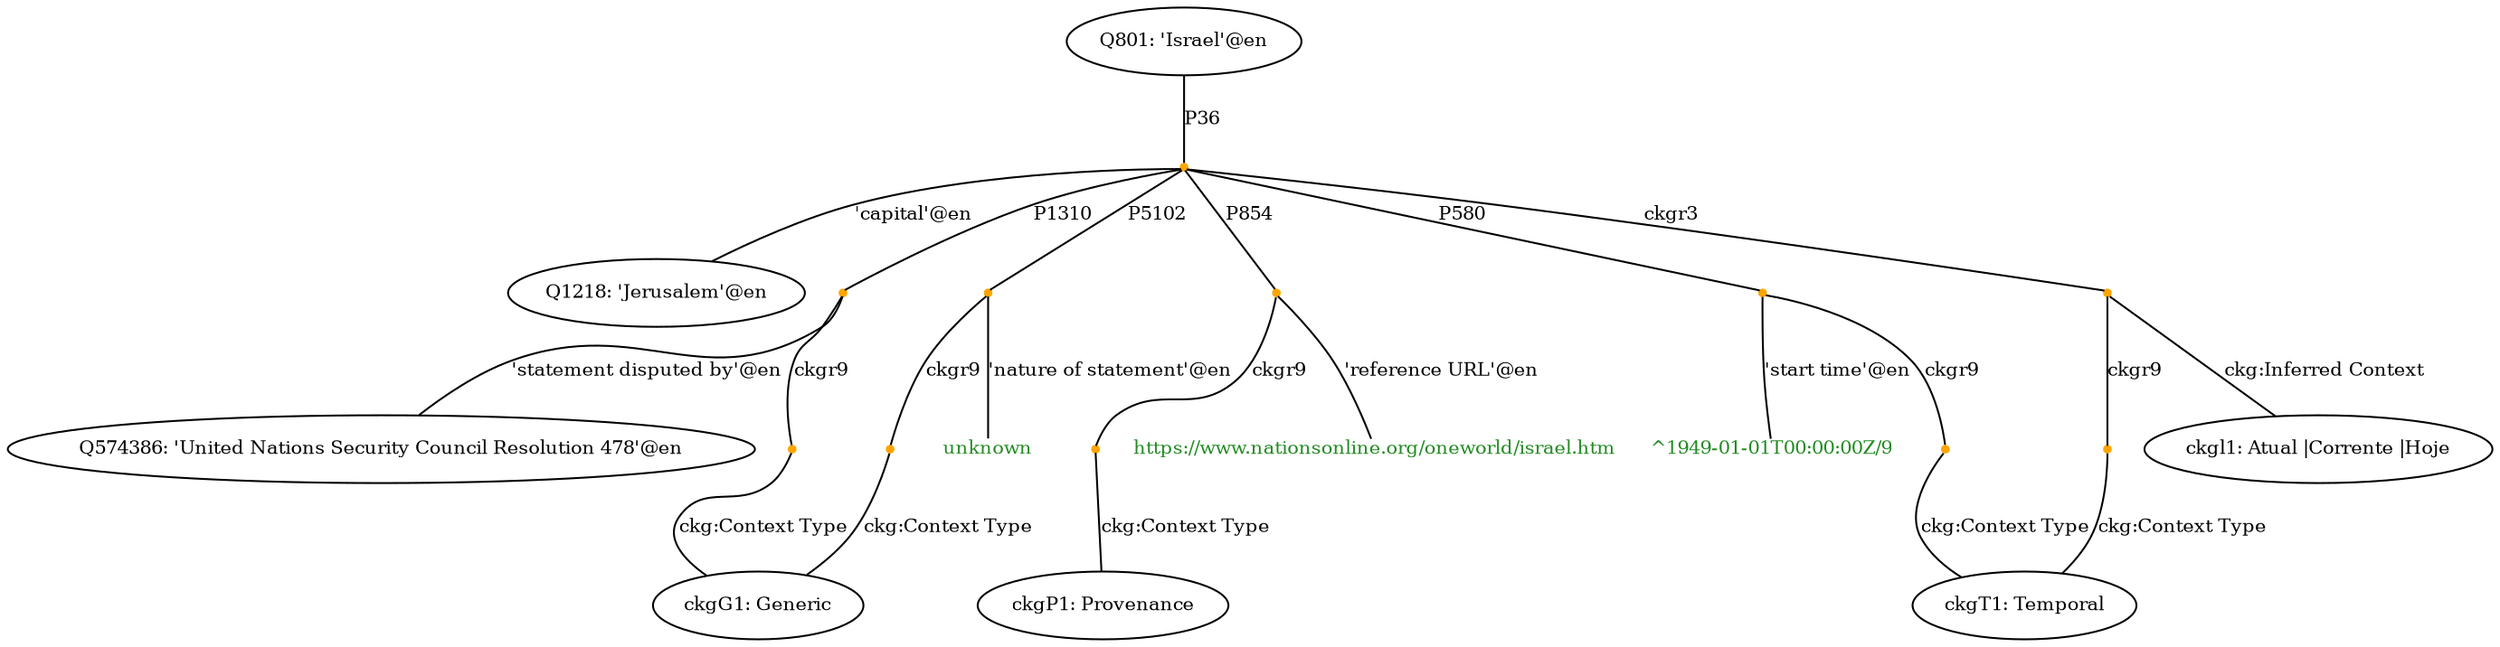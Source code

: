 strict graph "Israel_Capitals-p36-K3-all.tsv" {
	fontsize=20
	node [color="" fontcolor=black fontsize=10 shape=ellipse style=""]
	Q801 [label="Q801: 'Israel'@en"]
	node [color="" fontcolor=black fontsize=10 shape=ellipse style=""]
	Q1218 [label="Q1218: 'Jerusalem'@en"]
	node [color=orange fontsize=10 shape=point style=filled]
	"Q801-P36-Q1218-7c37b2d8-0" [label=""]
	edge [fontsize=10]
	Q801 -- "Q801-P36-Q1218-7c37b2d8-0" [label=P36]
	"Q801-P36-Q1218-7c37b2d8-0" -- Q1218 [label="'capital'@en"]
	node [color=orange fontsize=10 shape=point style=filled]
	"Q801-P36-Q1218-7c37b2d8-0" [label=""]
	node [color="" fontcolor=black fontsize=10 shape=ellipse style=""]
	Q574386 [label="Q574386: 'United Nations Security Council Resolution 478'@en"]
	node [color=orange fontsize=10 shape=point style=filled]
	"Q801-P36-Q1218-7c37b2d8-0-P1310-Q574386-0" [label=""]
	edge [fontsize=10]
	"Q801-P36-Q1218-7c37b2d8-0" -- "Q801-P36-Q1218-7c37b2d8-0-P1310-Q574386-0" [label=P1310]
	"Q801-P36-Q1218-7c37b2d8-0-P1310-Q574386-0" -- Q574386 [label="'statement disputed by'@en"]
	node [color=orange fontsize=10 shape=point style=filled]
	"Q801-P36-Q1218-7c37b2d8-0" [label=""]
	node [color="" fontcolor=forestgreen fontsize=10 shape=plain style=""]
	"Q801-P36-Q1218-7c37b2d8-0-P5102unknown" [label=unknown]
	node [color=orange fontsize=10 shape=point style=filled]
	"Q801-P36-Q1218-7c37b2d8-0-P5102" [label=""]
	edge [fontsize=10]
	"Q801-P36-Q1218-7c37b2d8-0" -- "Q801-P36-Q1218-7c37b2d8-0-P5102" [label=P5102]
	"Q801-P36-Q1218-7c37b2d8-0-P5102" -- "Q801-P36-Q1218-7c37b2d8-0-P5102unknown" [label="'nature of statement'@en"]
	node [color=orange fontsize=10 shape=point style=filled]
	"Q801-P36-Q1218-7c37b2d8-0" [label=""]
	node [color="" fontcolor=forestgreen fontsize=10 shape=plain style=""]
	"Q801-P36-Q1218-7c37b2d8-0-P580-3c1b91-0^1949-01-01T00_00_00Z/9" [label="^1949-01-01T00:00:00Z/9"]
	node [color=orange fontsize=10 shape=point style=filled]
	"Q801-P36-Q1218-7c37b2d8-0-P580-3c1b91-0" [label=""]
	edge [fontsize=10]
	"Q801-P36-Q1218-7c37b2d8-0" -- "Q801-P36-Q1218-7c37b2d8-0-P580-3c1b91-0" [label=P580]
	"Q801-P36-Q1218-7c37b2d8-0-P580-3c1b91-0" -- "Q801-P36-Q1218-7c37b2d8-0-P580-3c1b91-0^1949-01-01T00_00_00Z/9" [label="'start time'@en"]
	node [color=orange fontsize=10 shape=point style=filled]
	"Q801-P36-Q1218-7c37b2d8-0" [label=""]
	node [color="" fontcolor=forestgreen fontsize=10 shape=plain style=""]
	"Q801-P36-Q1218-7c37b2d8-0-P854https_//www.nationsonline.org/oneworld/israel.htm" [label="https://www.nationsonline.org/oneworld/israel.htm"]
	node [color=orange fontsize=10 shape=point style=filled]
	"Q801-P36-Q1218-7c37b2d8-0-P854" [label=""]
	edge [fontsize=10]
	"Q801-P36-Q1218-7c37b2d8-0" -- "Q801-P36-Q1218-7c37b2d8-0-P854" [label=P854]
	"Q801-P36-Q1218-7c37b2d8-0-P854" -- "Q801-P36-Q1218-7c37b2d8-0-P854https_//www.nationsonline.org/oneworld/israel.htm" [label="'reference URL'@en"]
	node [color=orange fontsize=10 shape=point style=filled]
	"Q801-P36-Q1218-7c37b2d8-0" [label=""]
	node [color="" fontcolor=black fontsize=10 shape=ellipse style=""]
	ckgl1 [label="ckgl1: Atual |Corrente |Hoje"]
	node [color=orange fontsize=10 shape=point style=filled]
	"Q801-P36-Q1218-7c37b2d8-0-ckgr3" [label=""]
	edge [fontsize=10]
	"Q801-P36-Q1218-7c37b2d8-0" -- "Q801-P36-Q1218-7c37b2d8-0-ckgr3" [label=ckgr3]
	"Q801-P36-Q1218-7c37b2d8-0-ckgr3" -- ckgl1 [label="ckg:Inferred Context"]
	node [color=orange fontsize=10 shape=point style=filled]
	"Q801-P36-Q1218-7c37b2d8-0-P1310-Q574386-0" [label=""]
	node [color="" fontcolor=black fontsize=10 shape=ellipse style=""]
	ckgG1 [label="ckgG1: Generic"]
	node [color=orange fontsize=10 shape=point style=filled]
	"Q801-P36-Q1218-7c37b2d8-0-P1310-Q574386-0-P1310" [label=""]
	edge [fontsize=10]
	"Q801-P36-Q1218-7c37b2d8-0-P1310-Q574386-0" -- "Q801-P36-Q1218-7c37b2d8-0-P1310-Q574386-0-P1310" [label=ckgr9]
	"Q801-P36-Q1218-7c37b2d8-0-P1310-Q574386-0-P1310" -- ckgG1 [label="ckg:Context Type"]
	node [color=orange fontsize=10 shape=point style=filled]
	"Q801-P36-Q1218-7c37b2d8-0-P5102" [label=""]
	node [color="" fontcolor=black fontsize=10 shape=ellipse style=""]
	ckgG1 [label="ckgG1: Generic"]
	node [color=orange fontsize=10 shape=point style=filled]
	"Q801-P36-Q1218-7c37b2d8-0-P5102-ckgG1" [label=""]
	edge [fontsize=10]
	"Q801-P36-Q1218-7c37b2d8-0-P5102" -- "Q801-P36-Q1218-7c37b2d8-0-P5102-ckgG1" [label=ckgr9]
	"Q801-P36-Q1218-7c37b2d8-0-P5102-ckgG1" -- ckgG1 [label="ckg:Context Type"]
	node [color=orange fontsize=10 shape=point style=filled]
	"Q801-P36-Q1218-7c37b2d8-0-P580-3c1b91-0" [label=""]
	node [color="" fontcolor=black fontsize=10 shape=ellipse style=""]
	ckgT1 [label="ckgT1: Temporal"]
	node [color=orange fontsize=10 shape=point style=filled]
	"Q801-P36-Q1218-7c37b2d8-0-P580-3c1b91-0-P580" [label=""]
	edge [fontsize=10]
	"Q801-P36-Q1218-7c37b2d8-0-P580-3c1b91-0" -- "Q801-P36-Q1218-7c37b2d8-0-P580-3c1b91-0-P580" [label=ckgr9]
	"Q801-P36-Q1218-7c37b2d8-0-P580-3c1b91-0-P580" -- ckgT1 [label="ckg:Context Type"]
	node [color=orange fontsize=10 shape=point style=filled]
	"Q801-P36-Q1218-7c37b2d8-0-P854" [label=""]
	node [color="" fontcolor=black fontsize=10 shape=ellipse style=""]
	ckgP1 [label="ckgP1: Provenance"]
	node [color=orange fontsize=10 shape=point style=filled]
	"Q801-P36-Q1218-7c37b2d8-0-P854-P854" [label=""]
	edge [fontsize=10]
	"Q801-P36-Q1218-7c37b2d8-0-P854" -- "Q801-P36-Q1218-7c37b2d8-0-P854-P854" [label=ckgr9]
	"Q801-P36-Q1218-7c37b2d8-0-P854-P854" -- ckgP1 [label="ckg:Context Type"]
	node [color=orange fontsize=10 shape=point style=filled]
	"Q801-P36-Q1218-7c37b2d8-0-ckgr3" [label=""]
	node [color="" fontcolor=black fontsize=10 shape=ellipse style=""]
	ckgT1 [label="ckgT1: Temporal"]
	node [color=orange fontsize=10 shape=point style=filled]
	"Q801-P36-Q1218-7c37b2d8-0-ckgr3-ckgT1" [label=""]
	edge [fontsize=10]
	"Q801-P36-Q1218-7c37b2d8-0-ckgr3" -- "Q801-P36-Q1218-7c37b2d8-0-ckgr3-ckgT1" [label=ckgr9]
	"Q801-P36-Q1218-7c37b2d8-0-ckgr3-ckgT1" -- ckgT1 [label="ckg:Context Type"]
}
